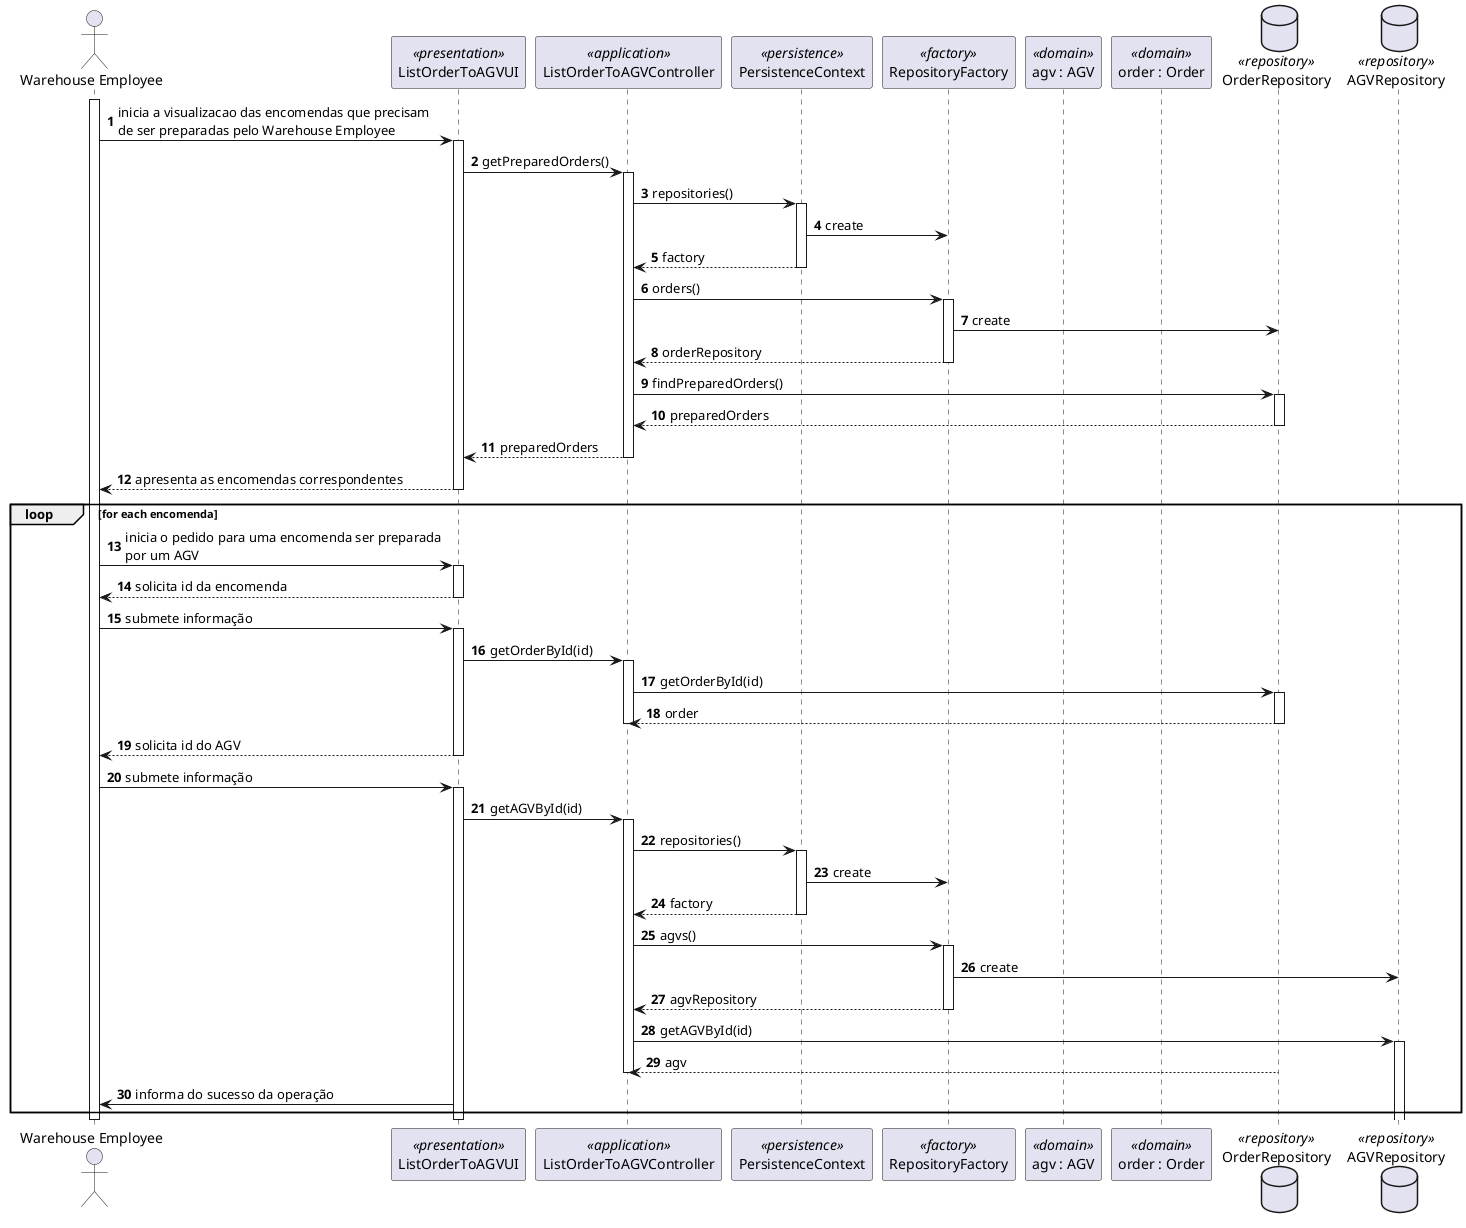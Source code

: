 @startuml
autonumber
actor "Warehouse Employee" as WE
participant "ListOrderToAGVUI" as UI <<presentation>>
participant "ListOrderToAGVController" as CTRL <<application>>
participant PersistenceContext as PER <<persistence>>
participant "RepositoryFactory" as REPOFACT <<factory>>
participant "agv : AGV" as AGV <<domain>>
participant "order : Order" as ORDER <<domain>>
database "OrderRepository" as orderREPO <<repository>>
database "AGVRepository" as agvREPO <<repository>>



activate WE
WE -> UI : inicia a visualizacao das encomendas que precisam\nde ser preparadas pelo Warehouse Employee
activate UI
UI -> CTRL : getPreparedOrders()
activate CTRL
CTRL -> PER : repositories()
activate PER
PER -> REPOFACT : create
PER --> CTRL : factory
deactivate PER
CTRL -> REPOFACT : orders()
activate REPOFACT
REPOFACT -> orderREPO : create
REPOFACT --> CTRL : orderRepository
deactivate REPOFACT
CTRL -> orderREPO : findPreparedOrders()
activate orderREPO
orderREPO --> CTRL : preparedOrders
deactivate orderREPO
CTRL --> UI : preparedOrders
deactivate CTRL
UI --> WE : apresenta as encomendas correspondentes
deactivate UI
loop for each encomenda
WE -> UI : inicia o pedido para uma encomenda ser preparada\npor um AGV
activate UI
UI --> WE : solicita id da encomenda
deactivate UI
WE -> UI : submete informação
activate UI
UI -> CTRL : getOrderById(id)
activate CTRL
CTRL -> orderREPO : getOrderById(id)
activate orderREPO
orderREPO --> CTRL : order
deactivate orderREPO
deactivate CTRL
UI --> WE : solicita id do AGV
deactivate UI
WE -> UI : submete informação
activate UI
UI -> CTRL : getAGVById(id)
activate CTRL
CTRL -> PER : repositories()
activate PER
PER -> REPOFACT : create
PER --> CTRL : factory
deactivate PER
CTRL -> REPOFACT : agvs()
activate REPOFACT
REPOFACT -> agvREPO : create
REPOFACT --> CTRL : agvRepository
deactivate REPOFACT
CTRL -> agvREPO : getAGVById(id)
activate agvREPO
orderREPO --> CTRL : agv
deactivate CTRL
UI -> WE : informa do sucesso da operação
end
deactivate UI
deactivate WE

@enduml

